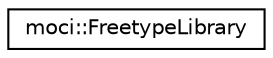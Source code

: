 digraph "Graphical Class Hierarchy"
{
 // INTERACTIVE_SVG=YES
  edge [fontname="Helvetica",fontsize="10",labelfontname="Helvetica",labelfontsize="10"];
  node [fontname="Helvetica",fontsize="10",shape=record];
  rankdir="LR";
  Node0 [label="moci::FreetypeLibrary",height=0.2,width=0.4,color="black", fillcolor="white", style="filled",URL="$classmoci_1_1FreetypeLibrary.html",tooltip="Wrapper around freetype. "];
}
